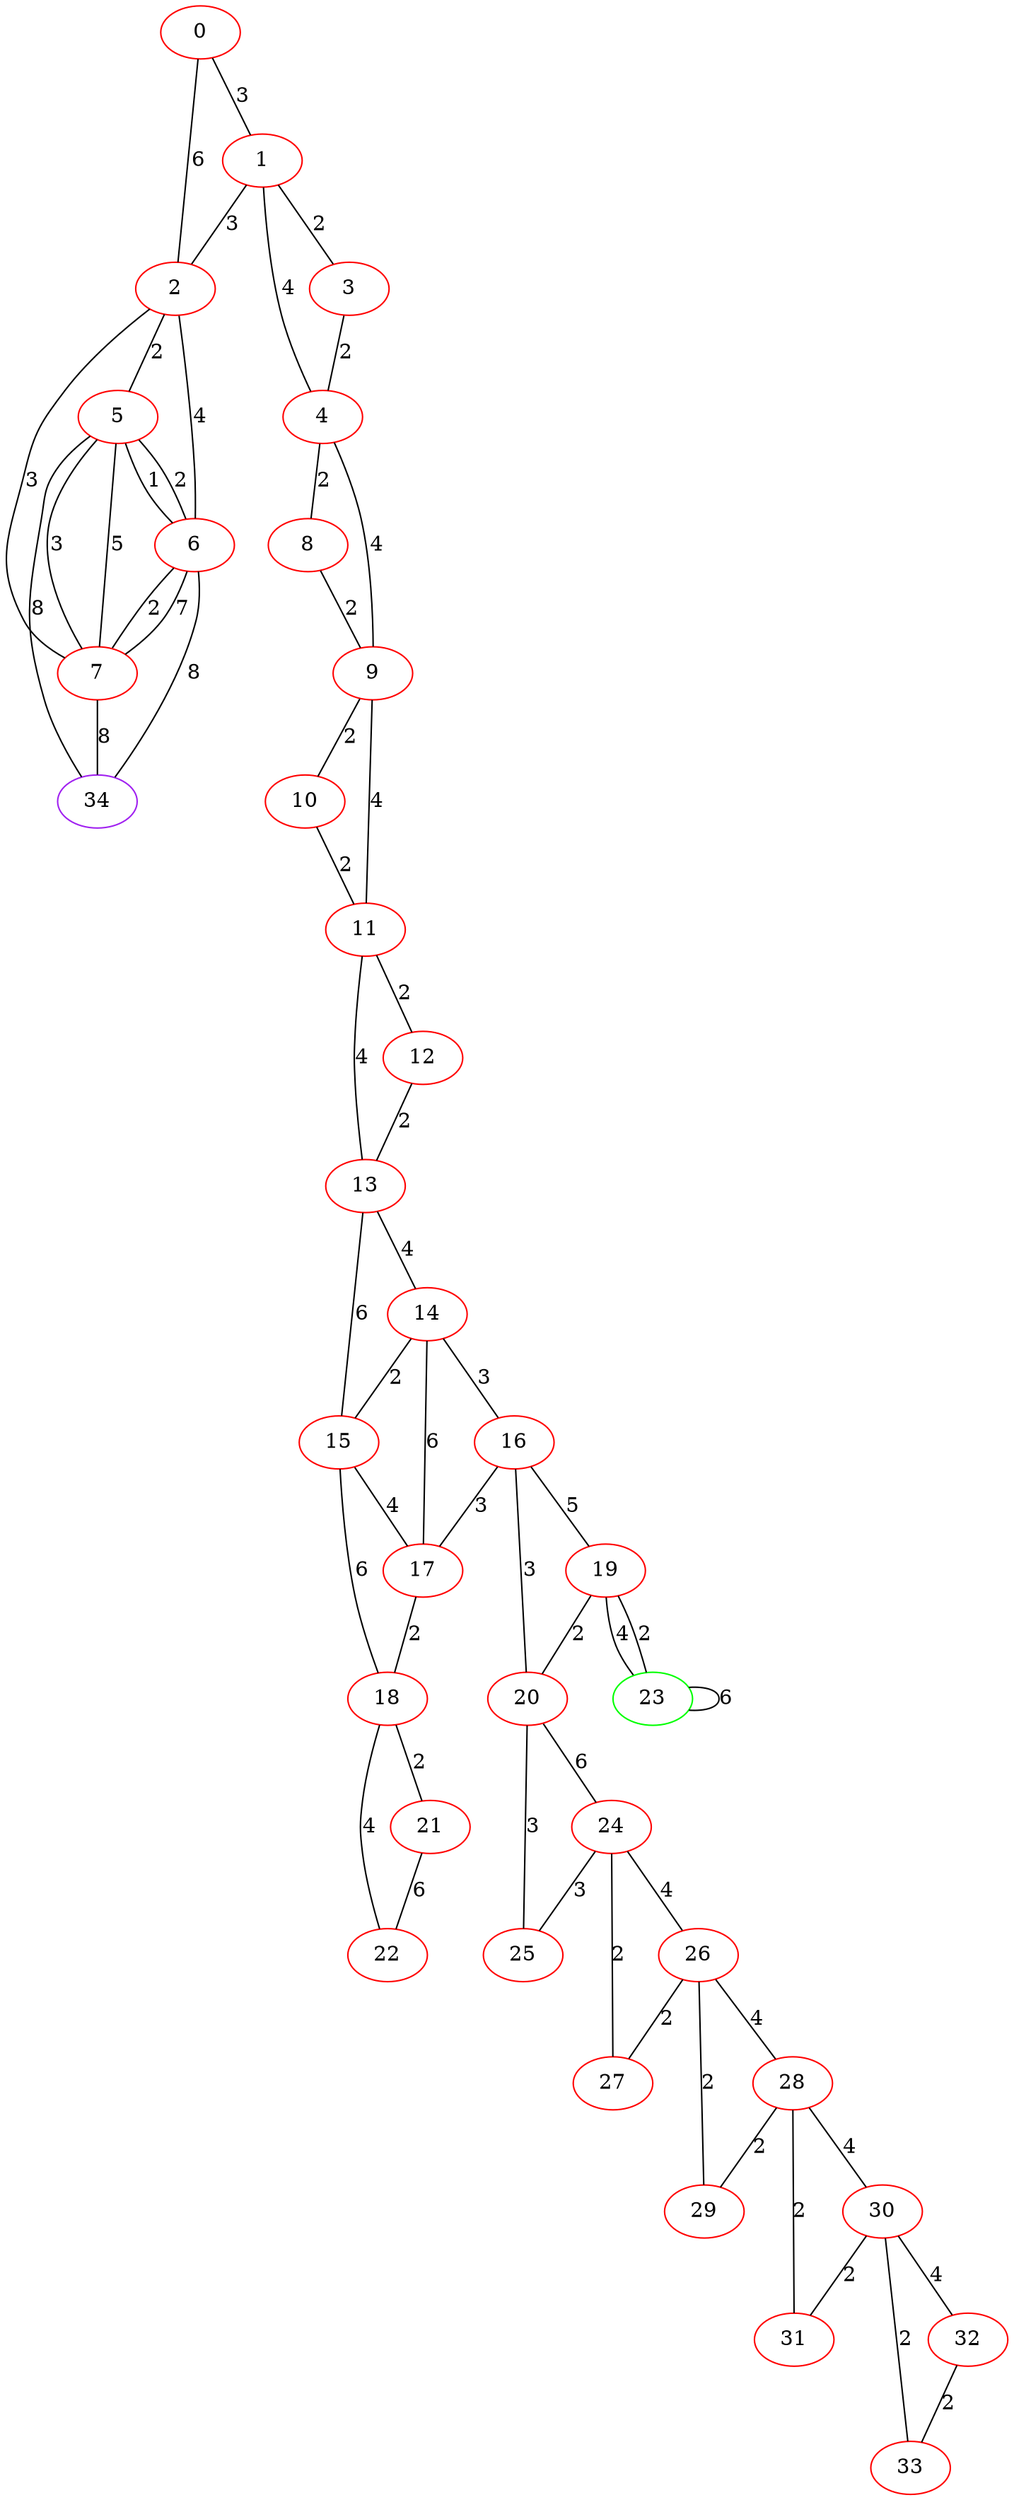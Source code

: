 graph "" {
0 [color=red, weight=1];
1 [color=red, weight=1];
2 [color=red, weight=1];
3 [color=red, weight=1];
4 [color=red, weight=1];
5 [color=red, weight=1];
6 [color=red, weight=1];
7 [color=red, weight=1];
8 [color=red, weight=1];
9 [color=red, weight=1];
10 [color=red, weight=1];
11 [color=red, weight=1];
12 [color=red, weight=1];
13 [color=red, weight=1];
14 [color=red, weight=1];
15 [color=red, weight=1];
16 [color=red, weight=1];
17 [color=red, weight=1];
18 [color=red, weight=1];
19 [color=red, weight=1];
20 [color=red, weight=1];
21 [color=red, weight=1];
22 [color=red, weight=1];
23 [color=green, weight=2];
24 [color=red, weight=1];
25 [color=red, weight=1];
26 [color=red, weight=1];
27 [color=red, weight=1];
28 [color=red, weight=1];
29 [color=red, weight=1];
30 [color=red, weight=1];
31 [color=red, weight=1];
32 [color=red, weight=1];
33 [color=red, weight=1];
34 [color=purple, weight=4];
0 -- 1  [key=0, label=3];
0 -- 2  [key=0, label=6];
1 -- 2  [key=0, label=3];
1 -- 3  [key=0, label=2];
1 -- 4  [key=0, label=4];
2 -- 5  [key=0, label=2];
2 -- 6  [key=0, label=4];
2 -- 7  [key=0, label=3];
3 -- 4  [key=0, label=2];
4 -- 8  [key=0, label=2];
4 -- 9  [key=0, label=4];
5 -- 34  [key=0, label=8];
5 -- 6  [key=0, label=1];
5 -- 6  [key=1, label=2];
5 -- 7  [key=0, label=3];
5 -- 7  [key=1, label=5];
6 -- 34  [key=0, label=8];
6 -- 7  [key=0, label=2];
6 -- 7  [key=1, label=7];
7 -- 34  [key=0, label=8];
8 -- 9  [key=0, label=2];
9 -- 10  [key=0, label=2];
9 -- 11  [key=0, label=4];
10 -- 11  [key=0, label=2];
11 -- 12  [key=0, label=2];
11 -- 13  [key=0, label=4];
12 -- 13  [key=0, label=2];
13 -- 14  [key=0, label=4];
13 -- 15  [key=0, label=6];
14 -- 16  [key=0, label=3];
14 -- 17  [key=0, label=6];
14 -- 15  [key=0, label=2];
15 -- 17  [key=0, label=4];
15 -- 18  [key=0, label=6];
16 -- 17  [key=0, label=3];
16 -- 19  [key=0, label=5];
16 -- 20  [key=0, label=3];
17 -- 18  [key=0, label=2];
18 -- 21  [key=0, label=2];
18 -- 22  [key=0, label=4];
19 -- 20  [key=0, label=2];
19 -- 23  [key=0, label=4];
19 -- 23  [key=1, label=2];
20 -- 24  [key=0, label=6];
20 -- 25  [key=0, label=3];
21 -- 22  [key=0, label=6];
23 -- 23  [key=0, label=6];
24 -- 25  [key=0, label=3];
24 -- 26  [key=0, label=4];
24 -- 27  [key=0, label=2];
26 -- 27  [key=0, label=2];
26 -- 28  [key=0, label=4];
26 -- 29  [key=0, label=2];
28 -- 29  [key=0, label=2];
28 -- 30  [key=0, label=4];
28 -- 31  [key=0, label=2];
30 -- 32  [key=0, label=4];
30 -- 33  [key=0, label=2];
30 -- 31  [key=0, label=2];
32 -- 33  [key=0, label=2];
}
